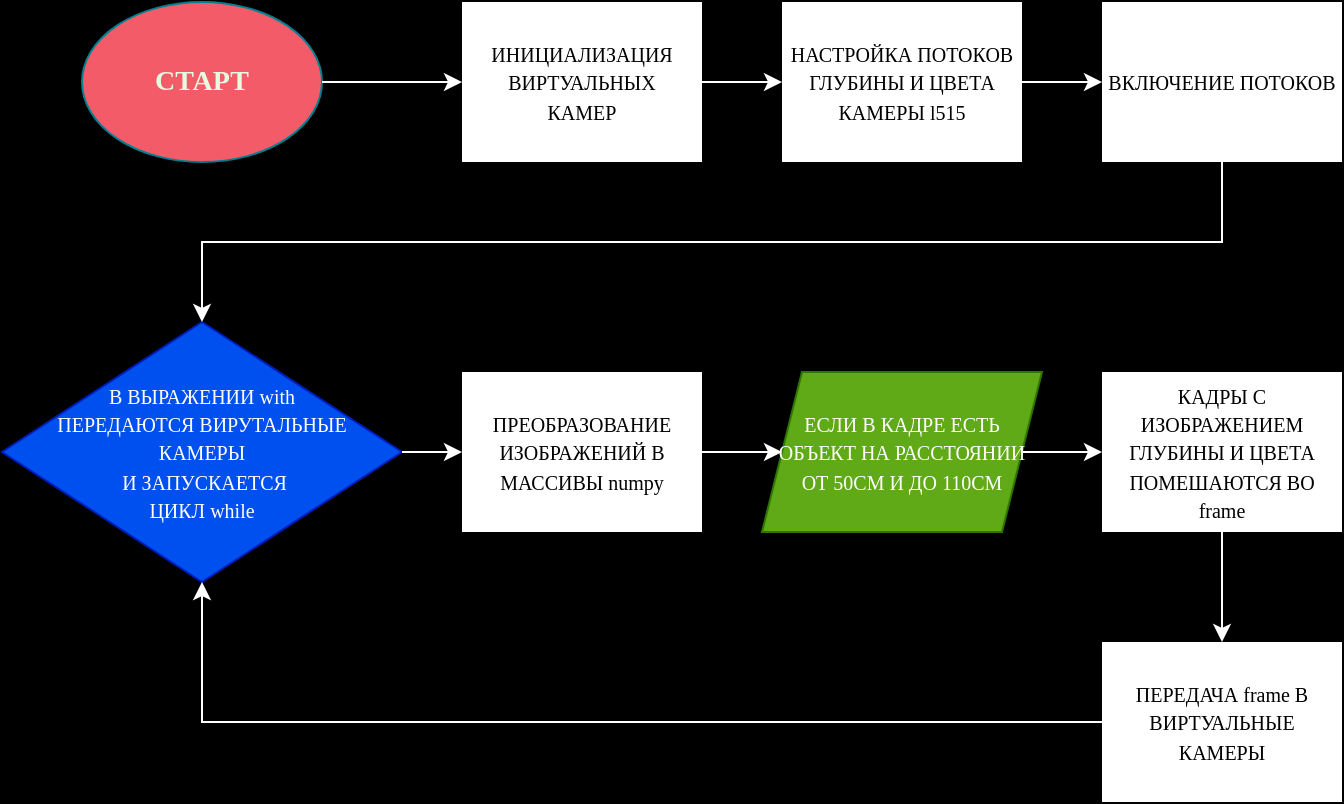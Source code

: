 <mxfile version="21.2.3" type="github">
  <diagram name="Страница 1" id="XhvlwZ6YLiLh4A_1hjAx">
    <mxGraphModel dx="863" dy="473" grid="1" gridSize="10" guides="1" tooltips="1" connect="1" arrows="1" fold="1" page="1" pageScale="1" pageWidth="1169" pageHeight="827" background="#000000" math="0" shadow="0">
      <root>
        <mxCell id="0" />
        <mxCell id="1" parent="0" />
        <mxCell id="XTDRUctErRDWJH4rQpni-1" value="&lt;font size=&quot;1&quot;&gt;&lt;b style=&quot;font-size: 14px;&quot;&gt;СТАРТ&lt;/b&gt;&lt;/font&gt;" style="ellipse;whiteSpace=wrap;html=1;fillColor=#F45B69;strokeColor=#028090;fontFamily=Lucida Console;fontColor=#E4FDE1;labelBorderColor=none;labelBackgroundColor=none;" vertex="1" parent="1">
          <mxGeometry x="170" y="160" width="120" height="80" as="geometry" />
        </mxCell>
        <mxCell id="XTDRUctErRDWJH4rQpni-2" value="&lt;font size=&quot;1&quot; face=&quot;Lucida Console&quot;&gt;ИНИЦИАЛИЗАЦИЯ&lt;br&gt;ВИРТУАЛЬНЫХ&lt;br&gt;КАМЕР&lt;br&gt;&lt;/font&gt;" style="rounded=0;whiteSpace=wrap;html=1;labelBackgroundColor=none;strokeColor=none;" vertex="1" parent="1">
          <mxGeometry x="360" y="160" width="120" height="80" as="geometry" />
        </mxCell>
        <mxCell id="XTDRUctErRDWJH4rQpni-3" value="&lt;font size=&quot;1&quot; face=&quot;Lucida Console&quot;&gt;НАСТРОЙКА ПОТОКОВ ГЛУБИНЫ И ЦВЕТА&lt;br&gt;КАМЕРЫ l515&lt;br&gt;&lt;/font&gt;" style="rounded=0;whiteSpace=wrap;html=1;labelBackgroundColor=none;strokeColor=none;" vertex="1" parent="1">
          <mxGeometry x="520" y="160" width="120" height="80" as="geometry" />
        </mxCell>
        <mxCell id="XTDRUctErRDWJH4rQpni-4" value="&lt;font size=&quot;1&quot; face=&quot;Lucida Console&quot;&gt;ВКЛЮЧЕНИЕ ПОТОКОВ&lt;br&gt;&lt;/font&gt;" style="rounded=0;whiteSpace=wrap;html=1;labelBackgroundColor=none;strokeColor=none;" vertex="1" parent="1">
          <mxGeometry x="680" y="160" width="120" height="80" as="geometry" />
        </mxCell>
        <mxCell id="XTDRUctErRDWJH4rQpni-7" value="&lt;font size=&quot;1&quot; face=&quot;Lucida Console&quot;&gt;ПРЕОБРАЗОВАНИЕ ИЗОБРАЖЕНИЙ В МАССИВЫ numpy&lt;br&gt;&lt;/font&gt;" style="rounded=0;whiteSpace=wrap;html=1;labelBackgroundColor=none;strokeColor=none;" vertex="1" parent="1">
          <mxGeometry x="360" y="345" width="120" height="80" as="geometry" />
        </mxCell>
        <mxCell id="XTDRUctErRDWJH4rQpni-8" value="&lt;font size=&quot;1&quot; face=&quot;Lucida Console&quot;&gt;КАДРЫ С ИЗОБРАЖЕНИЕМ ГЛУБИНЫ И ЦВЕТА ПОМЕШАЮТСЯ ВО frame&lt;/font&gt;" style="rounded=0;whiteSpace=wrap;html=1;labelBackgroundColor=none;strokeColor=none;" vertex="1" parent="1">
          <mxGeometry x="680" y="345" width="120" height="80" as="geometry" />
        </mxCell>
        <mxCell id="XTDRUctErRDWJH4rQpni-9" value="&lt;font size=&quot;1&quot; face=&quot;Lucida Console&quot;&gt;ЕСЛИ В КАДРЕ ЕСТЬ &lt;br&gt;ОБЪЕКТ НА РАССТОЯНИИ &lt;br&gt;ОТ 50СМ И ДО 110СМ&lt;br&gt;&lt;/font&gt;" style="shape=parallelogram;perimeter=parallelogramPerimeter;whiteSpace=wrap;html=1;fixedSize=1;strokeColor=#2D7600;fillColor=#60a917;fontColor=#ffffff;" vertex="1" parent="1">
          <mxGeometry x="510" y="345" width="140" height="80" as="geometry" />
        </mxCell>
        <mxCell id="XTDRUctErRDWJH4rQpni-11" value="&lt;font style=&quot;font-size: 10px;&quot; face=&quot;Lucida Console&quot;&gt;В ВЫРАЖЕНИИ with &lt;br&gt;ПЕРЕДАЮТСЯ ВИРУТАЛЬНЫЕ &lt;br&gt;КАМЕРЫ&lt;br&gt;&amp;nbsp;И ЗАПУСКАЕТСЯ&lt;br style=&quot;border-color: var(--border-color); font-size: x-small;&quot;&gt;&lt;span style=&quot;font-size: x-small;&quot;&gt;ЦИКЛ while&lt;/span&gt;&lt;/font&gt;" style="rhombus;whiteSpace=wrap;html=1;strokeColor=#001DBC;fontColor=#ffffff;fillColor=#0050ef;" vertex="1" parent="1">
          <mxGeometry x="130" y="320" width="200" height="130" as="geometry" />
        </mxCell>
        <mxCell id="XTDRUctErRDWJH4rQpni-12" value="&lt;font size=&quot;1&quot; face=&quot;Lucida Console&quot;&gt;ПЕРЕДАЧА frame В ВИРТУАЛЬНЫЕ КАМЕРЫ&lt;/font&gt;" style="rounded=0;whiteSpace=wrap;html=1;labelBackgroundColor=none;strokeColor=none;" vertex="1" parent="1">
          <mxGeometry x="680" y="480" width="120" height="80" as="geometry" />
        </mxCell>
        <mxCell id="XTDRUctErRDWJH4rQpni-13" value="" style="endArrow=classic;html=1;rounded=0;fontColor=#E4FDE1;strokeColor=#FFFFFF;exitX=1;exitY=0.5;exitDx=0;exitDy=0;entryX=0;entryY=0.5;entryDx=0;entryDy=0;" edge="1" parent="1" source="XTDRUctErRDWJH4rQpni-1" target="XTDRUctErRDWJH4rQpni-2">
          <mxGeometry relative="1" as="geometry">
            <mxPoint x="330" y="270" as="sourcePoint" />
            <mxPoint x="490" y="270" as="targetPoint" />
          </mxGeometry>
        </mxCell>
        <mxCell id="XTDRUctErRDWJH4rQpni-16" value="" style="endArrow=classic;html=1;rounded=0;fontColor=#E4FDE1;strokeColor=#FFFFFF;exitX=1;exitY=0.5;exitDx=0;exitDy=0;entryX=0;entryY=0.5;entryDx=0;entryDy=0;" edge="1" parent="1" source="XTDRUctErRDWJH4rQpni-2" target="XTDRUctErRDWJH4rQpni-3">
          <mxGeometry relative="1" as="geometry">
            <mxPoint x="490" y="260" as="sourcePoint" />
            <mxPoint x="560" y="260" as="targetPoint" />
          </mxGeometry>
        </mxCell>
        <mxCell id="XTDRUctErRDWJH4rQpni-17" value="" style="endArrow=classic;html=1;rounded=0;fontColor=#E4FDE1;strokeColor=#FFFFFF;exitX=1;exitY=0.5;exitDx=0;exitDy=0;entryX=0;entryY=0.5;entryDx=0;entryDy=0;" edge="1" parent="1" source="XTDRUctErRDWJH4rQpni-3" target="XTDRUctErRDWJH4rQpni-4">
          <mxGeometry relative="1" as="geometry">
            <mxPoint x="680" y="270" as="sourcePoint" />
            <mxPoint x="750" y="270" as="targetPoint" />
          </mxGeometry>
        </mxCell>
        <mxCell id="XTDRUctErRDWJH4rQpni-18" value="" style="endArrow=classic;html=1;rounded=0;strokeColor=#FFFFFF;fontColor=#E4FDE1;fillColor=#F45B69;exitX=0.5;exitY=1;exitDx=0;exitDy=0;entryX=0.5;entryY=0;entryDx=0;entryDy=0;" edge="1" parent="1" source="XTDRUctErRDWJH4rQpni-4" target="XTDRUctErRDWJH4rQpni-11">
          <mxGeometry width="50" height="50" relative="1" as="geometry">
            <mxPoint x="610" y="330" as="sourcePoint" />
            <mxPoint x="660" y="280" as="targetPoint" />
            <Array as="points">
              <mxPoint x="740" y="280" />
              <mxPoint x="610" y="280" />
              <mxPoint x="230" y="280" />
            </Array>
          </mxGeometry>
        </mxCell>
        <mxCell id="XTDRUctErRDWJH4rQpni-19" value="" style="endArrow=classic;html=1;rounded=0;fontColor=#E4FDE1;strokeColor=#FFFFFF;exitX=1;exitY=0.5;exitDx=0;exitDy=0;entryX=0;entryY=0.5;entryDx=0;entryDy=0;" edge="1" parent="1" source="XTDRUctErRDWJH4rQpni-11" target="XTDRUctErRDWJH4rQpni-7">
          <mxGeometry relative="1" as="geometry">
            <mxPoint x="350" y="320" as="sourcePoint" />
            <mxPoint x="420" y="320" as="targetPoint" />
          </mxGeometry>
        </mxCell>
        <mxCell id="XTDRUctErRDWJH4rQpni-20" value="" style="endArrow=classic;html=1;rounded=0;fontColor=#E4FDE1;strokeColor=#FFFFFF;exitX=1;exitY=0.5;exitDx=0;exitDy=0;entryX=0;entryY=0.5;entryDx=0;entryDy=0;" edge="1" parent="1" source="XTDRUctErRDWJH4rQpni-7" target="XTDRUctErRDWJH4rQpni-9">
          <mxGeometry relative="1" as="geometry">
            <mxPoint x="310" y="220" as="sourcePoint" />
            <mxPoint x="380" y="220" as="targetPoint" />
          </mxGeometry>
        </mxCell>
        <mxCell id="XTDRUctErRDWJH4rQpni-21" value="" style="endArrow=classic;html=1;rounded=0;fontColor=#E4FDE1;strokeColor=#FFFFFF;exitX=1;exitY=0.5;exitDx=0;exitDy=0;entryX=0;entryY=0.5;entryDx=0;entryDy=0;" edge="1" parent="1" source="XTDRUctErRDWJH4rQpni-9" target="XTDRUctErRDWJH4rQpni-8">
          <mxGeometry relative="1" as="geometry">
            <mxPoint x="680" y="300" as="sourcePoint" />
            <mxPoint x="750" y="300" as="targetPoint" />
          </mxGeometry>
        </mxCell>
        <mxCell id="XTDRUctErRDWJH4rQpni-22" value="" style="endArrow=classic;html=1;rounded=0;fontColor=#E4FDE1;strokeColor=#FFFFFF;exitX=0.5;exitY=1;exitDx=0;exitDy=0;entryX=0.5;entryY=0;entryDx=0;entryDy=0;" edge="1" parent="1" source="XTDRUctErRDWJH4rQpni-8" target="XTDRUctErRDWJH4rQpni-12">
          <mxGeometry relative="1" as="geometry">
            <mxPoint x="830" y="414" as="sourcePoint" />
            <mxPoint x="900" y="414" as="targetPoint" />
          </mxGeometry>
        </mxCell>
        <mxCell id="XTDRUctErRDWJH4rQpni-23" value="" style="endArrow=classic;html=1;rounded=0;strokeColor=#FFFFFF;fontColor=#E4FDE1;fillColor=#F45B69;exitX=0;exitY=0.5;exitDx=0;exitDy=0;entryX=0.5;entryY=1;entryDx=0;entryDy=0;" edge="1" parent="1" source="XTDRUctErRDWJH4rQpni-12" target="XTDRUctErRDWJH4rQpni-11">
          <mxGeometry width="50" height="50" relative="1" as="geometry">
            <mxPoint x="640" y="500" as="sourcePoint" />
            <mxPoint x="130" y="580" as="targetPoint" />
            <Array as="points">
              <mxPoint x="510" y="520" />
              <mxPoint x="370" y="520" />
              <mxPoint x="230" y="520" />
            </Array>
          </mxGeometry>
        </mxCell>
      </root>
    </mxGraphModel>
  </diagram>
</mxfile>
